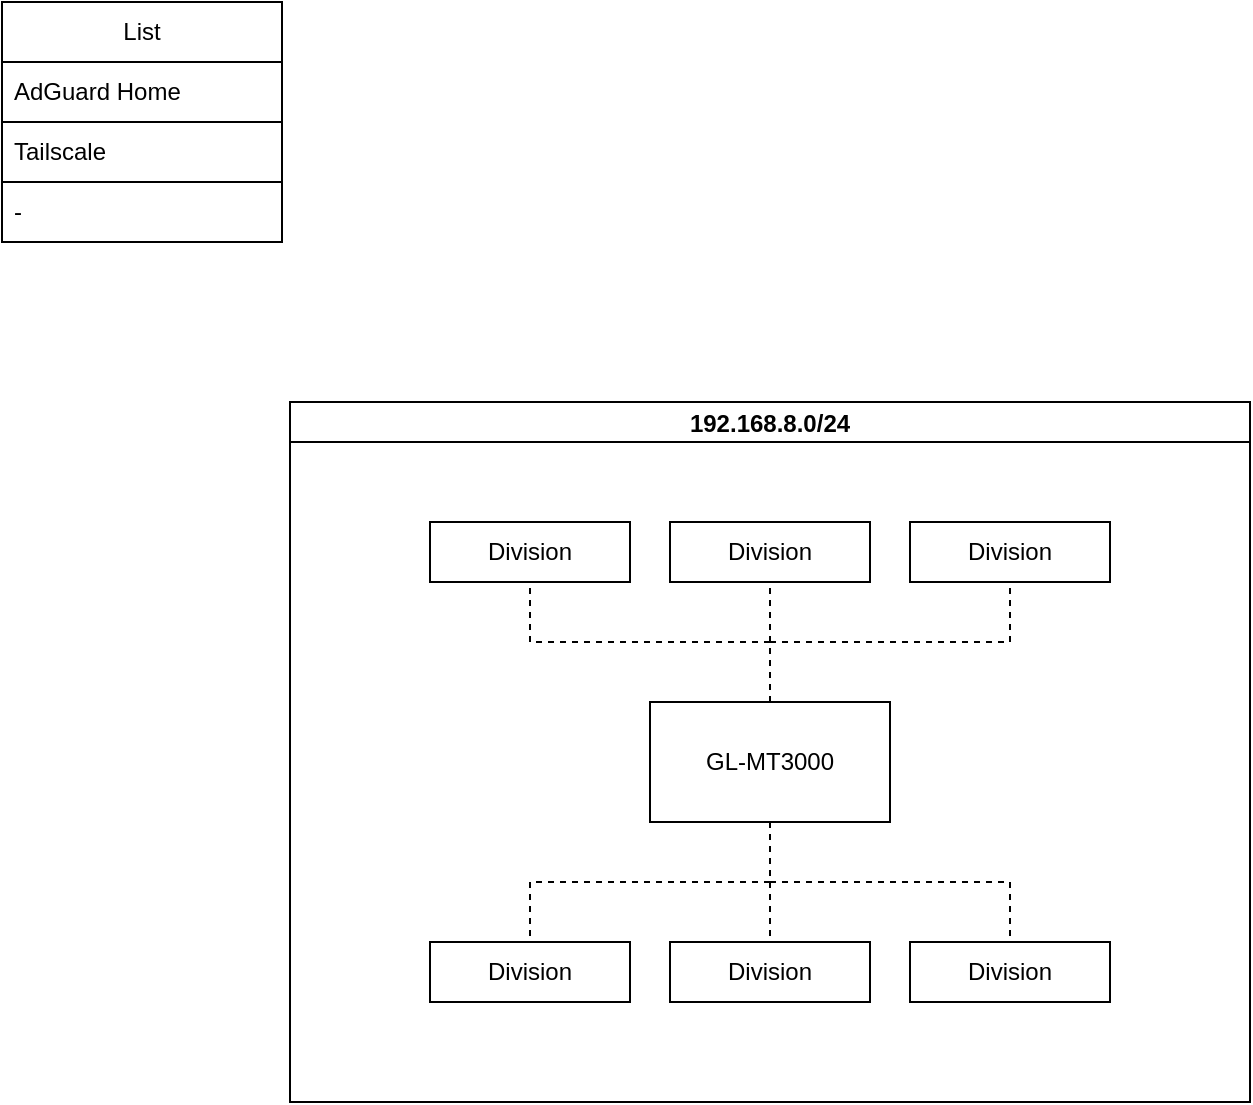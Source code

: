 <mxfile version="24.7.8">
  <diagram name="ページ1" id="pPS3xoXnqM6sQ-M2EUR3">
    <mxGraphModel dx="1198" dy="1121" grid="1" gridSize="10" guides="1" tooltips="1" connect="1" arrows="1" fold="1" page="1" pageScale="1" pageWidth="827" pageHeight="1169" math="0" shadow="0">
      <root>
        <mxCell id="0" />
        <mxCell id="1" parent="0" />
        <mxCell id="l9loDWFrXM23vujXXHem-27" value="192.168.8.0/24" style="swimlane;startSize=20;horizontal=1;containerType=tree;newEdgeStyle={&quot;edgeStyle&quot;:&quot;elbowEdgeStyle&quot;,&quot;startArrow&quot;:&quot;none&quot;,&quot;endArrow&quot;:&quot;none&quot;};fillColor=default;fillStyle=auto;" vertex="1" parent="1">
          <mxGeometry x="174" y="510" width="480" height="350" as="geometry">
            <mxRectangle x="174" y="510" width="120" height="30" as="alternateBounds" />
          </mxGeometry>
        </mxCell>
        <mxCell id="l9loDWFrXM23vujXXHem-28" value="" style="edgeStyle=elbowEdgeStyle;elbow=vertical;sourcePerimeterSpacing=0;targetPerimeterSpacing=0;startArrow=none;endArrow=none;rounded=0;curved=0;dashed=1;" edge="1" parent="l9loDWFrXM23vujXXHem-27" source="l9loDWFrXM23vujXXHem-30" target="l9loDWFrXM23vujXXHem-137">
          <mxGeometry relative="1" as="geometry" />
        </mxCell>
        <mxCell id="l9loDWFrXM23vujXXHem-29" value="" style="edgeStyle=elbowEdgeStyle;elbow=vertical;sourcePerimeterSpacing=0;targetPerimeterSpacing=0;startArrow=none;endArrow=none;rounded=0;curved=0;dashed=1;" edge="1" parent="l9loDWFrXM23vujXXHem-27" source="l9loDWFrXM23vujXXHem-30" target="l9loDWFrXM23vujXXHem-47">
          <mxGeometry relative="1" as="geometry" />
        </mxCell>
        <UserObject label="&lt;font style=&quot;vertical-align: inherit;&quot;&gt;&lt;font style=&quot;vertical-align: inherit;&quot;&gt;GL-MT3000&lt;/font&gt;&lt;/font&gt;" treeRoot="1" id="l9loDWFrXM23vujXXHem-30">
          <mxCell style="whiteSpace=wrap;html=1;align=center;treeFolding=1;treeMoving=1;newEdgeStyle={&quot;edgeStyle&quot;:&quot;elbowEdgeStyle&quot;,&quot;startArrow&quot;:&quot;none&quot;,&quot;endArrow&quot;:&quot;none&quot;};" vertex="1" parent="l9loDWFrXM23vujXXHem-27">
            <mxGeometry x="180" y="150" width="120" height="60" as="geometry" />
          </mxCell>
        </UserObject>
        <mxCell id="l9loDWFrXM23vujXXHem-31" value="Division" style="whiteSpace=wrap;html=1;align=center;verticalAlign=middle;treeFolding=1;treeMoving=1;newEdgeStyle={&quot;edgeStyle&quot;:&quot;elbowEdgeStyle&quot;,&quot;startArrow&quot;:&quot;none&quot;,&quot;endArrow&quot;:&quot;none&quot;};" vertex="1" parent="l9loDWFrXM23vujXXHem-27">
          <mxGeometry x="70" y="60" width="100" height="30" as="geometry" />
        </mxCell>
        <mxCell id="l9loDWFrXM23vujXXHem-35" value="Division" style="whiteSpace=wrap;html=1;align=center;verticalAlign=middle;treeFolding=1;treeMoving=1;newEdgeStyle={&quot;edgeStyle&quot;:&quot;elbowEdgeStyle&quot;,&quot;startArrow&quot;:&quot;none&quot;,&quot;endArrow&quot;:&quot;none&quot;};" vertex="1" parent="l9loDWFrXM23vujXXHem-27">
          <mxGeometry x="310" y="60" width="100" height="30" as="geometry" />
        </mxCell>
        <mxCell id="l9loDWFrXM23vujXXHem-36" value="" style="edgeStyle=elbowEdgeStyle;elbow=vertical;sourcePerimeterSpacing=0;targetPerimeterSpacing=0;startArrow=none;endArrow=none;rounded=0;curved=0;exitX=0.5;exitY=1;exitDx=0;exitDy=0;dashed=1;" edge="1" target="l9loDWFrXM23vujXXHem-132" parent="l9loDWFrXM23vujXXHem-27" source="l9loDWFrXM23vujXXHem-30">
          <mxGeometry relative="1" as="geometry">
            <mxPoint x="290" y="200" as="sourcePoint" />
          </mxGeometry>
        </mxCell>
        <mxCell id="l9loDWFrXM23vujXXHem-47" value="Division" style="whiteSpace=wrap;html=1;align=center;verticalAlign=middle;treeFolding=1;treeMoving=1;newEdgeStyle={&quot;edgeStyle&quot;:&quot;elbowEdgeStyle&quot;,&quot;startArrow&quot;:&quot;none&quot;,&quot;endArrow&quot;:&quot;none&quot;};" vertex="1" parent="l9loDWFrXM23vujXXHem-27">
          <mxGeometry x="190" y="270" width="100" height="30" as="geometry" />
        </mxCell>
        <mxCell id="l9loDWFrXM23vujXXHem-48" style="edgeStyle=elbowEdgeStyle;rounded=0;orthogonalLoop=1;jettySize=auto;html=1;startArrow=none;endArrow=none;entryX=0.5;entryY=0;entryDx=0;entryDy=0;" edge="1" parent="l9loDWFrXM23vujXXHem-27" source="l9loDWFrXM23vujXXHem-30" target="l9loDWFrXM23vujXXHem-30">
          <mxGeometry relative="1" as="geometry" />
        </mxCell>
        <mxCell id="l9loDWFrXM23vujXXHem-129" value="" style="edgeStyle=elbowEdgeStyle;elbow=vertical;sourcePerimeterSpacing=0;targetPerimeterSpacing=0;startArrow=none;endArrow=none;rounded=0;curved=0;exitX=0.5;exitY=0;exitDx=0;exitDy=0;dashed=1;" edge="1" target="l9loDWFrXM23vujXXHem-35" source="l9loDWFrXM23vujXXHem-30" parent="l9loDWFrXM23vujXXHem-27">
          <mxGeometry relative="1" as="geometry">
            <mxPoint x="280" y="700" as="sourcePoint" />
          </mxGeometry>
        </mxCell>
        <mxCell id="l9loDWFrXM23vujXXHem-132" value="Division" style="whiteSpace=wrap;html=1;align=center;verticalAlign=middle;treeFolding=1;treeMoving=1;newEdgeStyle={&quot;edgeStyle&quot;:&quot;elbowEdgeStyle&quot;,&quot;startArrow&quot;:&quot;none&quot;,&quot;endArrow&quot;:&quot;none&quot;};" vertex="1" parent="l9loDWFrXM23vujXXHem-27">
          <mxGeometry x="310" y="270" width="100" height="30" as="geometry" />
        </mxCell>
        <mxCell id="l9loDWFrXM23vujXXHem-130" value="Division" style="whiteSpace=wrap;html=1;align=center;verticalAlign=middle;treeFolding=1;treeMoving=1;newEdgeStyle={&quot;edgeStyle&quot;:&quot;elbowEdgeStyle&quot;,&quot;startArrow&quot;:&quot;none&quot;,&quot;endArrow&quot;:&quot;none&quot;};" vertex="1" parent="l9loDWFrXM23vujXXHem-27">
          <mxGeometry x="190" y="60" width="100" height="30" as="geometry" />
        </mxCell>
        <mxCell id="l9loDWFrXM23vujXXHem-136" value="" style="edgeStyle=elbowEdgeStyle;elbow=vertical;sourcePerimeterSpacing=0;targetPerimeterSpacing=0;startArrow=none;endArrow=none;rounded=0;curved=0;dashed=1;exitX=0.5;exitY=0;exitDx=0;exitDy=0;" edge="1" target="l9loDWFrXM23vujXXHem-31" source="l9loDWFrXM23vujXXHem-30" parent="l9loDWFrXM23vujXXHem-27">
          <mxGeometry relative="1" as="geometry">
            <mxPoint x="360" y="710" as="sourcePoint" />
          </mxGeometry>
        </mxCell>
        <mxCell id="l9loDWFrXM23vujXXHem-137" value="Division" style="whiteSpace=wrap;html=1;align=center;verticalAlign=middle;treeFolding=1;treeMoving=1;newEdgeStyle={&quot;edgeStyle&quot;:&quot;elbowEdgeStyle&quot;,&quot;startArrow&quot;:&quot;none&quot;,&quot;endArrow&quot;:&quot;none&quot;};" vertex="1" parent="l9loDWFrXM23vujXXHem-27">
          <mxGeometry x="70" y="270" width="100" height="30" as="geometry" />
        </mxCell>
        <mxCell id="l9loDWFrXM23vujXXHem-131" value="" style="edgeStyle=elbowEdgeStyle;elbow=vertical;sourcePerimeterSpacing=0;targetPerimeterSpacing=0;startArrow=none;endArrow=none;rounded=0;curved=0;dashed=1;exitX=0.5;exitY=0;exitDx=0;exitDy=0;" edge="1" target="l9loDWFrXM23vujXXHem-130" source="l9loDWFrXM23vujXXHem-30" parent="l9loDWFrXM23vujXXHem-27">
          <mxGeometry relative="1" as="geometry">
            <mxPoint x="186" y="150" as="sourcePoint" />
          </mxGeometry>
        </mxCell>
        <mxCell id="l9loDWFrXM23vujXXHem-37" value="List" style="swimlane;fontStyle=0;childLayout=stackLayout;horizontal=1;startSize=30;horizontalStack=0;resizeParent=1;resizeParentMax=0;resizeLast=0;collapsible=1;marginBottom=0;whiteSpace=wrap;html=1;swimlaneFillColor=none;fillColor=#FFFFFF;" vertex="1" parent="1">
          <mxGeometry x="30" y="310" width="140" height="120" as="geometry">
            <mxRectangle x="40" y="310" width="60" height="30" as="alternateBounds" />
          </mxGeometry>
        </mxCell>
        <mxCell id="l9loDWFrXM23vujXXHem-38" value="&lt;font style=&quot;vertical-align: inherit;&quot;&gt;&lt;font style=&quot;vertical-align: inherit;&quot;&gt;AdGuard Home&lt;/font&gt;&lt;/font&gt;" style="text;strokeColor=default;fillColor=default;align=left;verticalAlign=middle;spacingLeft=4;spacingRight=4;overflow=hidden;points=[[0,0.5],[1,0.5]];portConstraint=eastwest;rotatable=0;whiteSpace=wrap;html=1;" vertex="1" parent="l9loDWFrXM23vujXXHem-37">
          <mxGeometry y="30" width="140" height="30" as="geometry" />
        </mxCell>
        <mxCell id="l9loDWFrXM23vujXXHem-39" value="&lt;font style=&quot;vertical-align: inherit;&quot;&gt;&lt;font style=&quot;vertical-align: inherit;&quot;&gt;&lt;font style=&quot;vertical-align: inherit;&quot;&gt;&lt;font style=&quot;vertical-align: inherit;&quot;&gt;Tailscale&lt;/font&gt;&lt;/font&gt;&lt;/font&gt;&lt;/font&gt;" style="text;strokeColor=default;fillColor=default;align=left;verticalAlign=middle;spacingLeft=4;spacingRight=4;overflow=hidden;points=[[0,0.5],[1,0.5]];portConstraint=eastwest;rotatable=0;whiteSpace=wrap;html=1;" vertex="1" parent="l9loDWFrXM23vujXXHem-37">
          <mxGeometry y="60" width="140" height="30" as="geometry" />
        </mxCell>
        <mxCell id="l9loDWFrXM23vujXXHem-40" value="&lt;font style=&quot;vertical-align: inherit;&quot;&gt;&lt;font style=&quot;vertical-align: inherit;&quot;&gt;-&lt;/font&gt;&lt;/font&gt;" style="text;strokeColor=default;fillColor=default;align=left;verticalAlign=middle;spacingLeft=4;spacingRight=4;overflow=hidden;points=[[0,0.5],[1,0.5]];portConstraint=eastwest;rotatable=0;whiteSpace=wrap;html=1;" vertex="1" parent="l9loDWFrXM23vujXXHem-37">
          <mxGeometry y="90" width="140" height="30" as="geometry" />
        </mxCell>
      </root>
    </mxGraphModel>
  </diagram>
</mxfile>
